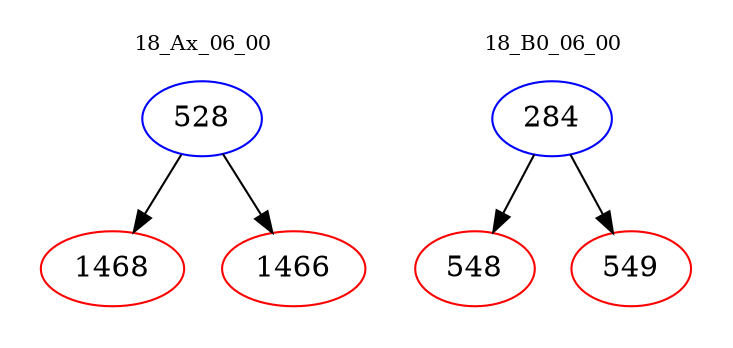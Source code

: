digraph{
subgraph cluster_0 {
color = white
label = "18_Ax_06_00";
fontsize=10;
T0_528 [label="528", color="blue"]
T0_528 -> T0_1468 [color="black"]
T0_1468 [label="1468", color="red"]
T0_528 -> T0_1466 [color="black"]
T0_1466 [label="1466", color="red"]
}
subgraph cluster_1 {
color = white
label = "18_B0_06_00";
fontsize=10;
T1_284 [label="284", color="blue"]
T1_284 -> T1_548 [color="black"]
T1_548 [label="548", color="red"]
T1_284 -> T1_549 [color="black"]
T1_549 [label="549", color="red"]
}
}
